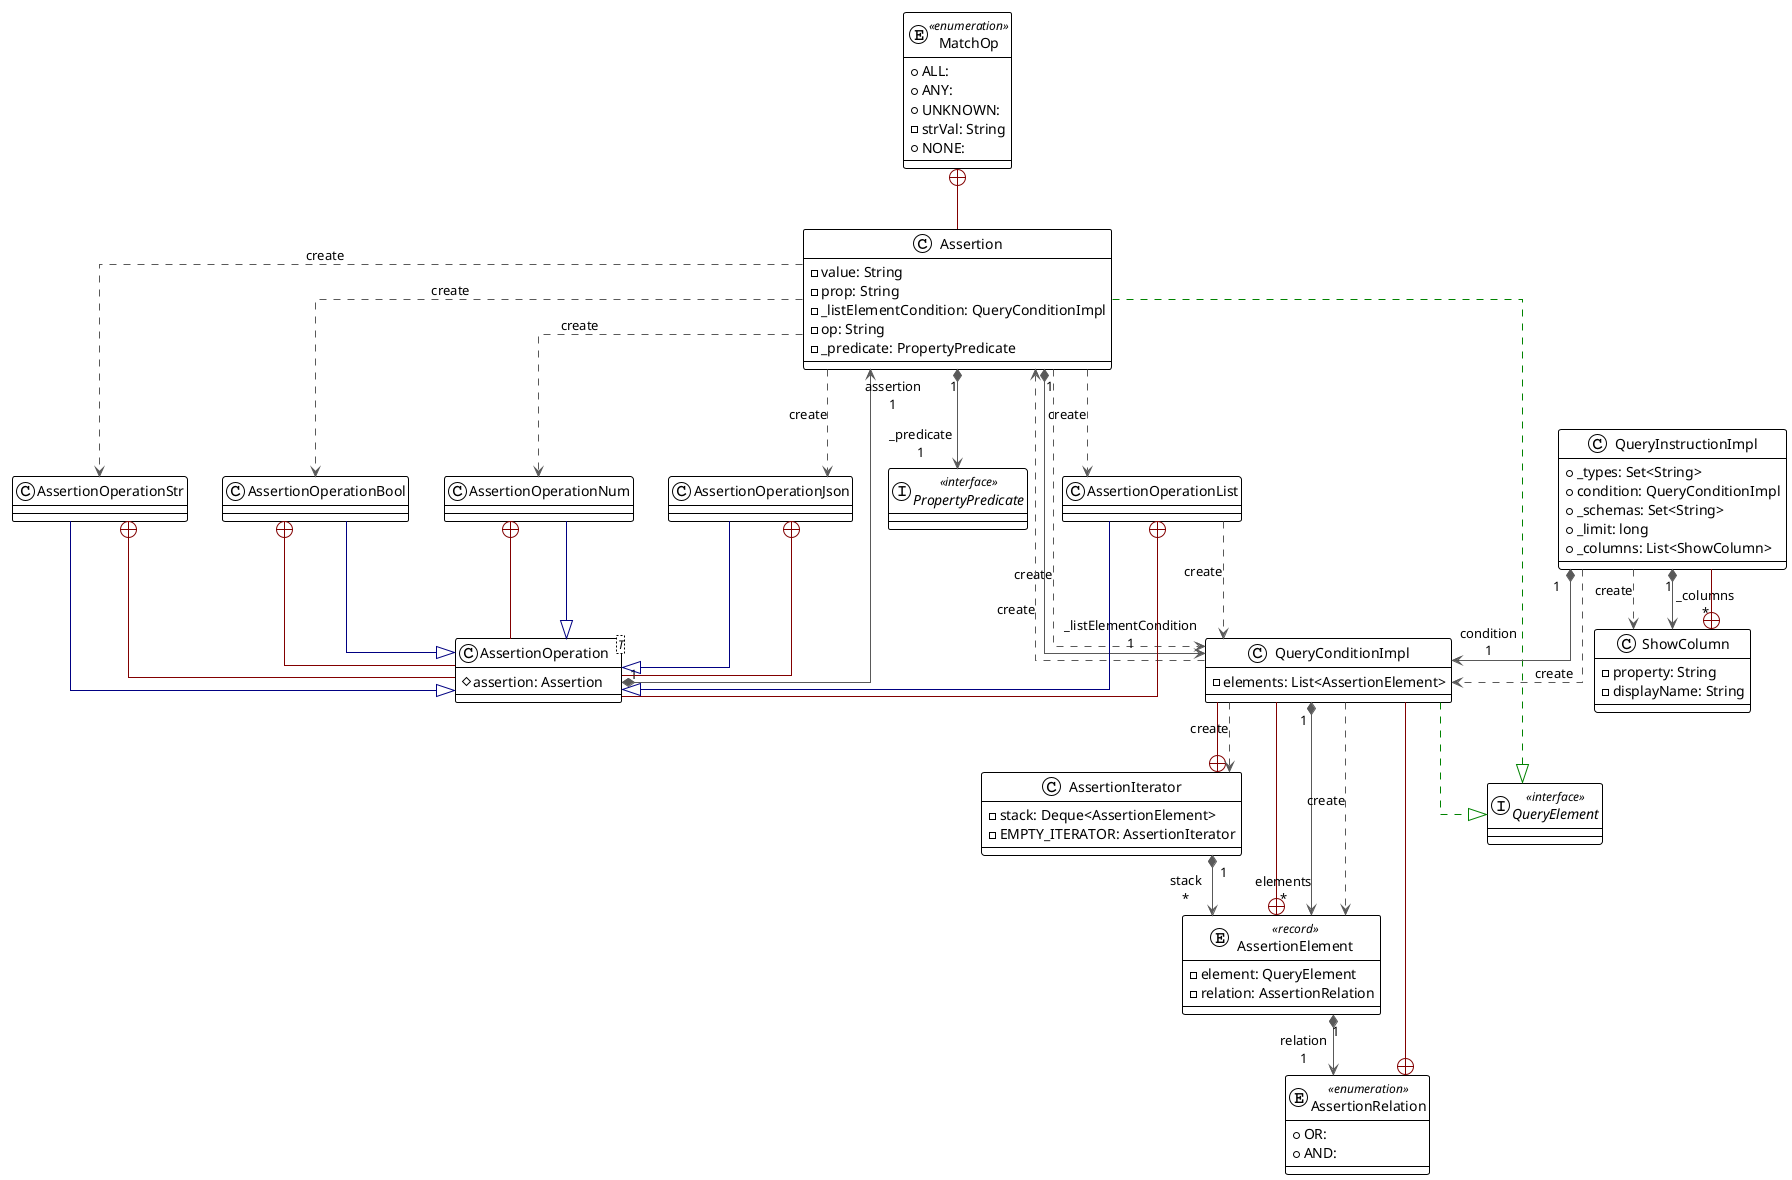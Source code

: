 @startuml

!theme plain
top to bottom direction
skinparam linetype ortho

class Assertion {
  - value: String
  - prop: String
  - _listElementCondition: QueryConditionImpl
  - op: String
  - _predicate: PropertyPredicate
}
entity AssertionElement << record >> {
  - element: QueryElement
  - relation: AssertionRelation
}
class AssertionIterator {
  - stack: Deque<AssertionElement>
  - EMPTY_ITERATOR: AssertionIterator
}
class AssertionOperation<T> {
  # assertion: Assertion
}
class AssertionOperationBool
class AssertionOperationJson
class AssertionOperationList
class AssertionOperationNum
class AssertionOperationStr
enum AssertionRelation << enumeration >> {
  + OR: 
  + AND: 
}
enum MatchOp << enumeration >> {
  + ALL: 
  + ANY: 
  + UNKNOWN: 
  - strVal: String
  + NONE: 
}
interface PropertyPredicate << interface >>
class QueryConditionImpl {
  - elements: List<AssertionElement>
}
interface QueryElement << interface >>
class QueryInstructionImpl {
  + _types: Set<String>
  + condition: QueryConditionImpl
  + _schemas: Set<String>
  + _limit: long
  + _columns: List<ShowColumn>
}
class ShowColumn {
  - property: String
  - displayName: String
}

Assertion               -[#595959,dashed]->  AssertionOperationBool : "«create»"
Assertion               -[#595959,dashed]->  AssertionOperationJson : "«create»"
Assertion               -[#595959,dashed]->  AssertionOperationList : "«create»"
Assertion               -[#595959,dashed]->  AssertionOperationNum  : "«create»"
Assertion               -[#595959,dashed]->  AssertionOperationStr  : "«create»"
Assertion              "1" *-[#595959,plain]-> "_predicate\n1" PropertyPredicate      
Assertion               -[#595959,dashed]->  QueryConditionImpl     : "«create»"
Assertion              "1" *-[#595959,plain]-> "_listElementCondition\n1" QueryConditionImpl     
Assertion               -[#008200,dashed]-^  QueryElement           
AssertionElement       "1" *-[#595959,plain]-> "relation\n1" AssertionRelation      
AssertionElement        +-[#820000,plain]-  QueryConditionImpl     
AssertionIterator      "1" *-[#595959,plain]-> "stack\n*" AssertionElement       
AssertionIterator       +-[#820000,plain]-  QueryConditionImpl     
AssertionOperation     "1" *-[#595959,plain]-> "assertion\n1" Assertion              
AssertionOperationBool  -[#000082,plain]-^  AssertionOperation     
AssertionOperationBool  +-[#820000,plain]-  AssertionOperation     
AssertionOperationJson  -[#000082,plain]-^  AssertionOperation     
AssertionOperationJson  +-[#820000,plain]-  AssertionOperation     
AssertionOperationList  -[#000082,plain]-^  AssertionOperation     
AssertionOperationList  +-[#820000,plain]-  AssertionOperation     
AssertionOperationList  -[#595959,dashed]->  QueryConditionImpl     : "«create»"
AssertionOperationNum   +-[#820000,plain]-  AssertionOperation     
AssertionOperationNum   -[#000082,plain]-^  AssertionOperation     
AssertionOperationStr   +-[#820000,plain]-  AssertionOperation     
AssertionOperationStr   -[#000082,plain]-^  AssertionOperation     
AssertionRelation       +-[#820000,plain]-  QueryConditionImpl     
MatchOp                 +-[#820000,plain]-  Assertion              
QueryConditionImpl      -[#595959,dashed]->  Assertion              : "«create»"
QueryConditionImpl     "1" *-[#595959,plain]-> "elements\n*" AssertionElement       
QueryConditionImpl      -[#595959,dashed]->  AssertionElement       : "«create»"
QueryConditionImpl      -[#595959,dashed]->  AssertionIterator      : "«create»"
QueryConditionImpl      -[#008200,dashed]-^  QueryElement           
QueryInstructionImpl   "1" *-[#595959,plain]-> "condition\n1" QueryConditionImpl     
QueryInstructionImpl    -[#595959,dashed]->  QueryConditionImpl     : "«create»"
QueryInstructionImpl    -[#595959,dashed]->  ShowColumn             : "«create»"
QueryInstructionImpl   "1" *-[#595959,plain]-> "_columns\n*" ShowColumn             
ShowColumn              +-[#820000,plain]-  QueryInstructionImpl   
@enduml
